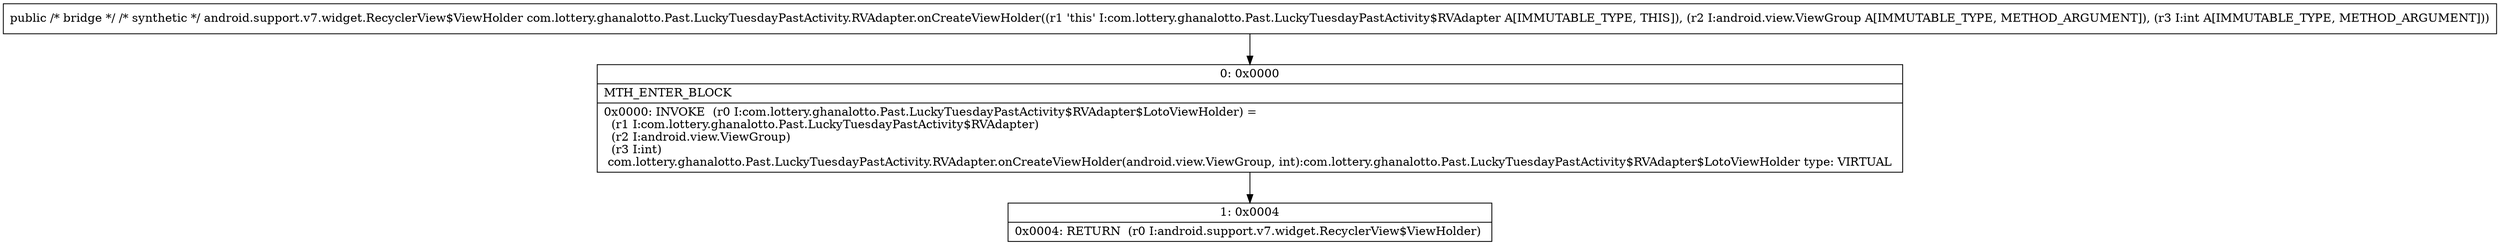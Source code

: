 digraph "CFG forcom.lottery.ghanalotto.Past.LuckyTuesdayPastActivity.RVAdapter.onCreateViewHolder(Landroid\/view\/ViewGroup;I)Landroid\/support\/v7\/widget\/RecyclerView$ViewHolder;" {
Node_0 [shape=record,label="{0\:\ 0x0000|MTH_ENTER_BLOCK\l|0x0000: INVOKE  (r0 I:com.lottery.ghanalotto.Past.LuckyTuesdayPastActivity$RVAdapter$LotoViewHolder) = \l  (r1 I:com.lottery.ghanalotto.Past.LuckyTuesdayPastActivity$RVAdapter)\l  (r2 I:android.view.ViewGroup)\l  (r3 I:int)\l com.lottery.ghanalotto.Past.LuckyTuesdayPastActivity.RVAdapter.onCreateViewHolder(android.view.ViewGroup, int):com.lottery.ghanalotto.Past.LuckyTuesdayPastActivity$RVAdapter$LotoViewHolder type: VIRTUAL \l}"];
Node_1 [shape=record,label="{1\:\ 0x0004|0x0004: RETURN  (r0 I:android.support.v7.widget.RecyclerView$ViewHolder) \l}"];
MethodNode[shape=record,label="{public \/* bridge *\/ \/* synthetic *\/ android.support.v7.widget.RecyclerView$ViewHolder com.lottery.ghanalotto.Past.LuckyTuesdayPastActivity.RVAdapter.onCreateViewHolder((r1 'this' I:com.lottery.ghanalotto.Past.LuckyTuesdayPastActivity$RVAdapter A[IMMUTABLE_TYPE, THIS]), (r2 I:android.view.ViewGroup A[IMMUTABLE_TYPE, METHOD_ARGUMENT]), (r3 I:int A[IMMUTABLE_TYPE, METHOD_ARGUMENT])) }"];
MethodNode -> Node_0;
Node_0 -> Node_1;
}

